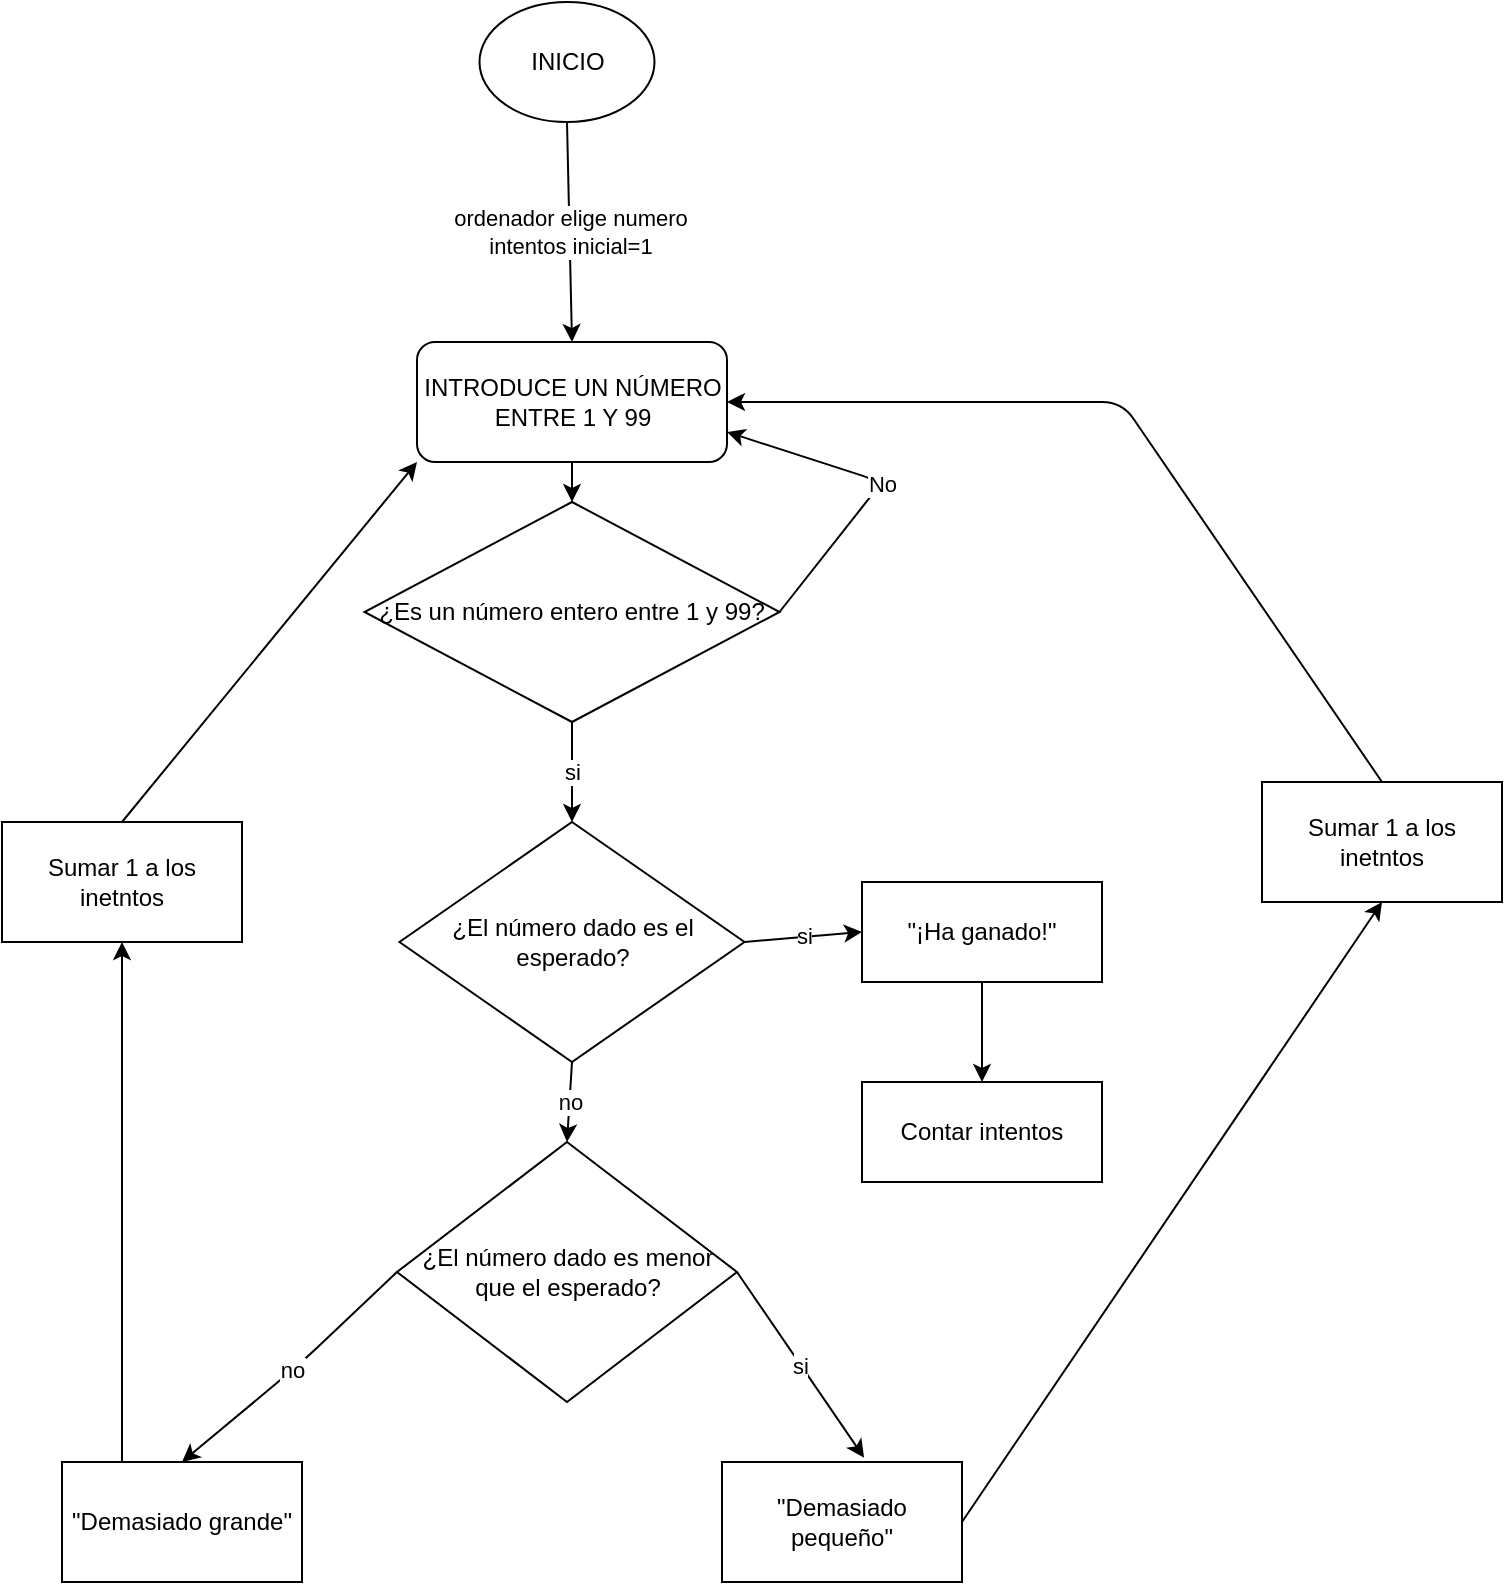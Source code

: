 <mxfile>
    <diagram id="XE4s6ntkbL1RZTy04FVc" name="Página-1">
        <mxGraphModel dx="723" dy="582" grid="1" gridSize="10" guides="1" tooltips="1" connect="1" arrows="1" fold="1" page="1" pageScale="1" pageWidth="827" pageHeight="1169" math="0" shadow="0">
            <root>
                <mxCell id="0"/>
                <mxCell id="1" parent="0"/>
                <mxCell id="34" value="ordenador elige numero&lt;br&gt;intentos inicial=1" style="edgeStyle=none;html=1;exitX=0.5;exitY=1;exitDx=0;exitDy=0;entryX=0.5;entryY=0;entryDx=0;entryDy=0;" edge="1" parent="1" source="2" target="3">
                    <mxGeometry relative="1" as="geometry">
                        <mxPoint x="390" y="60" as="targetPoint"/>
                    </mxGeometry>
                </mxCell>
                <mxCell id="2" value="INICIO" style="ellipse;whiteSpace=wrap;html=1;" vertex="1" parent="1">
                    <mxGeometry x="248.75" y="20" width="87.5" height="60" as="geometry"/>
                </mxCell>
                <mxCell id="23" value="si" style="edgeStyle=none;html=1;entryX=0.5;entryY=0;entryDx=0;entryDy=0;exitX=0.5;exitY=1;exitDx=0;exitDy=0;" edge="1" parent="1" source="4" target="9">
                    <mxGeometry relative="1" as="geometry">
                        <mxPoint x="295" y="400" as="sourcePoint"/>
                    </mxGeometry>
                </mxCell>
                <mxCell id="3" value="INTRODUCE UN NÚMERO ENTRE 1 Y 99" style="rounded=1;whiteSpace=wrap;html=1;" vertex="1" parent="1">
                    <mxGeometry x="217.5" y="190" width="155" height="60" as="geometry"/>
                </mxCell>
                <mxCell id="4" value="¿Es un número entero entre 1 y 99?" style="rhombus;whiteSpace=wrap;html=1;" vertex="1" parent="1">
                    <mxGeometry x="191.25" y="270" width="207.5" height="110" as="geometry"/>
                </mxCell>
                <mxCell id="9" value="¿El número dado es el esperado?" style="rhombus;whiteSpace=wrap;html=1;" vertex="1" parent="1">
                    <mxGeometry x="208.75" y="430" width="172.5" height="120" as="geometry"/>
                </mxCell>
                <mxCell id="12" value="¿El número dado es menor que el esperado?" style="rhombus;whiteSpace=wrap;html=1;" vertex="1" parent="1">
                    <mxGeometry x="207.5" y="590" width="170" height="130" as="geometry"/>
                </mxCell>
                <mxCell id="14" value="&quot;Demasiado grande&quot;" style="rounded=0;whiteSpace=wrap;html=1;" vertex="1" parent="1">
                    <mxGeometry x="40" y="750" width="120" height="60" as="geometry"/>
                </mxCell>
                <mxCell id="43" style="edgeStyle=none;html=1;exitX=1;exitY=0.5;exitDx=0;exitDy=0;entryX=0.5;entryY=1;entryDx=0;entryDy=0;" edge="1" parent="1" source="15" target="41">
                    <mxGeometry relative="1" as="geometry"/>
                </mxCell>
                <mxCell id="15" value="&quot;Demasiado pequeño&quot;" style="rounded=0;whiteSpace=wrap;html=1;" vertex="1" parent="1">
                    <mxGeometry x="370" y="750" width="120" height="60" as="geometry"/>
                </mxCell>
                <mxCell id="39" style="edgeStyle=none;html=1;exitX=0.5;exitY=1;exitDx=0;exitDy=0;entryX=0.5;entryY=0;entryDx=0;entryDy=0;" edge="1" parent="1" source="16">
                    <mxGeometry relative="1" as="geometry">
                        <mxPoint x="500" y="560" as="targetPoint"/>
                    </mxGeometry>
                </mxCell>
                <mxCell id="16" value="&quot;¡Ha ganado!&quot;" style="rounded=0;whiteSpace=wrap;html=1;" vertex="1" parent="1">
                    <mxGeometry x="440" y="460" width="120" height="50" as="geometry"/>
                </mxCell>
                <mxCell id="18" value="" style="endArrow=classic;html=1;exitX=0.5;exitY=1;exitDx=0;exitDy=0;entryX=0.5;entryY=0;entryDx=0;entryDy=0;" edge="1" parent="1" source="3" target="4">
                    <mxGeometry relative="1" as="geometry">
                        <mxPoint x="420" y="290" as="sourcePoint"/>
                        <mxPoint x="520" y="290" as="targetPoint"/>
                    </mxGeometry>
                </mxCell>
                <mxCell id="20" value="" style="endArrow=classic;html=1;exitX=1;exitY=0.5;exitDx=0;exitDy=0;entryX=1;entryY=0.75;entryDx=0;entryDy=0;" edge="1" parent="1" source="4" target="3">
                    <mxGeometry relative="1" as="geometry">
                        <mxPoint x="420" y="290" as="sourcePoint"/>
                        <mxPoint x="360" y="200" as="targetPoint"/>
                        <Array as="points">
                            <mxPoint x="450" y="260"/>
                        </Array>
                    </mxGeometry>
                </mxCell>
                <mxCell id="21" value="No" style="edgeLabel;resizable=0;html=1;align=center;verticalAlign=middle;" connectable="0" vertex="1" parent="20">
                    <mxGeometry relative="1" as="geometry"/>
                </mxCell>
                <mxCell id="24" value="si" style="edgeStyle=none;html=1;exitX=1;exitY=0.5;exitDx=0;exitDy=0;entryX=0;entryY=0.5;entryDx=0;entryDy=0;" edge="1" parent="1" source="9" target="16">
                    <mxGeometry relative="1" as="geometry">
                        <mxPoint x="305" y="400" as="sourcePoint"/>
                        <mxPoint x="305" y="440" as="targetPoint"/>
                    </mxGeometry>
                </mxCell>
                <mxCell id="26" value="si" style="edgeStyle=none;html=1;exitX=1;exitY=0.5;exitDx=0;exitDy=0;entryX=0.592;entryY=-0.036;entryDx=0;entryDy=0;entryPerimeter=0;" edge="1" parent="1" source="12" target="15">
                    <mxGeometry relative="1" as="geometry">
                        <mxPoint x="305" y="560" as="sourcePoint"/>
                        <mxPoint x="305" y="600" as="targetPoint"/>
                        <Array as="points"/>
                    </mxGeometry>
                </mxCell>
                <mxCell id="29" value="no" style="edgeStyle=none;html=1;exitX=0.5;exitY=1;exitDx=0;exitDy=0;entryX=0.5;entryY=0;entryDx=0;entryDy=0;" edge="1" parent="1" source="9" target="12">
                    <mxGeometry relative="1" as="geometry">
                        <mxPoint x="387.5" y="665" as="sourcePoint"/>
                        <mxPoint x="451.04" y="757.84" as="targetPoint"/>
                        <Array as="points"/>
                    </mxGeometry>
                </mxCell>
                <mxCell id="30" value="no" style="edgeStyle=none;html=1;exitX=0;exitY=0.5;exitDx=0;exitDy=0;entryX=0.5;entryY=0;entryDx=0;entryDy=0;" edge="1" parent="1" source="12" target="14">
                    <mxGeometry relative="1" as="geometry">
                        <mxPoint x="387.5" y="665" as="sourcePoint"/>
                        <mxPoint x="451.04" y="757.84" as="targetPoint"/>
                        <Array as="points">
                            <mxPoint x="160" y="700"/>
                        </Array>
                    </mxGeometry>
                </mxCell>
                <mxCell id="40" value="Contar intentos" style="rounded=0;whiteSpace=wrap;html=1;" vertex="1" parent="1">
                    <mxGeometry x="440" y="560" width="120" height="50" as="geometry"/>
                </mxCell>
                <mxCell id="41" value="Sumar 1 a los inetntos" style="rounded=0;whiteSpace=wrap;html=1;" vertex="1" parent="1">
                    <mxGeometry x="640" y="410" width="120" height="60" as="geometry"/>
                </mxCell>
                <mxCell id="45" style="edgeStyle=none;html=1;exitX=0.25;exitY=0;exitDx=0;exitDy=0;entryX=0.5;entryY=1;entryDx=0;entryDy=0;" edge="1" parent="1" source="14" target="46">
                    <mxGeometry relative="1" as="geometry">
                        <mxPoint x="500" y="790" as="sourcePoint"/>
                        <mxPoint x="60" y="500" as="targetPoint"/>
                    </mxGeometry>
                </mxCell>
                <mxCell id="46" value="Sumar 1 a los inetntos" style="rounded=0;whiteSpace=wrap;html=1;" vertex="1" parent="1">
                    <mxGeometry x="10" y="430" width="120" height="60" as="geometry"/>
                </mxCell>
                <mxCell id="47" style="edgeStyle=none;html=1;exitX=0.5;exitY=0;exitDx=0;exitDy=0;entryX=1;entryY=0.5;entryDx=0;entryDy=0;" edge="1" parent="1" source="41" target="3">
                    <mxGeometry relative="1" as="geometry">
                        <mxPoint x="500" y="790" as="sourcePoint"/>
                        <mxPoint x="380" y="200" as="targetPoint"/>
                        <Array as="points">
                            <mxPoint x="570" y="220"/>
                        </Array>
                    </mxGeometry>
                </mxCell>
                <mxCell id="48" style="edgeStyle=none;html=1;exitX=0.5;exitY=0;exitDx=0;exitDy=0;entryX=0;entryY=1;entryDx=0;entryDy=0;" edge="1" parent="1" source="46" target="3">
                    <mxGeometry relative="1" as="geometry">
                        <mxPoint x="510" y="800" as="sourcePoint"/>
                        <mxPoint x="720" y="490" as="targetPoint"/>
                    </mxGeometry>
                </mxCell>
            </root>
        </mxGraphModel>
    </diagram>
</mxfile>